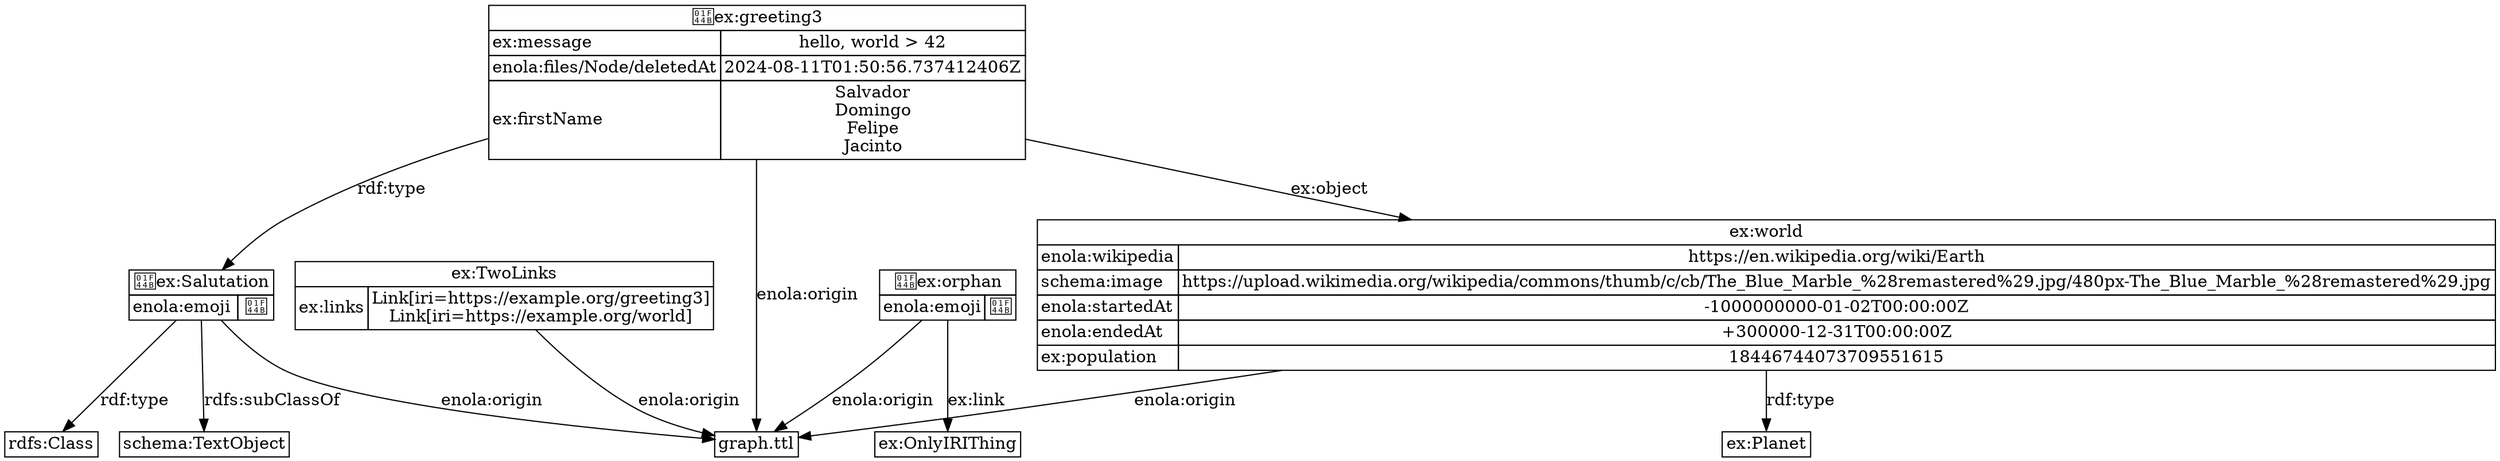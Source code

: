 digraph {
  "https://example.org/Salutation" [shape=plain label=<<TABLE BORDER="0" CELLBORDER="1" CELLSPACING="0">
    <TR><TD COLSPAN="2">👋ex:Salutation</TD></TR>
    <TR><TD ALIGN="left">enola:emoji</TD><TD>👋</TD></TR>
  </TABLE>>]
  "https://example.org/Salutation" -> "http://www.w3.org/2000/01/rdf-schema#Class" [label="rdf:type"]
  "https://example.org/Salutation" -> "https://schema.org/TextObject" [label="rdfs:subClassOf"]
  "https://example.org/Salutation" -> "classpath:/graph.ttl" [label="enola:origin"]

  "https://example.org/TwoLinks" [shape=plain label=<<TABLE BORDER="0" CELLBORDER="1" CELLSPACING="0">
    <TR><TD COLSPAN="2">ex:TwoLinks</TD></TR>
    <TR><TD ALIGN="left">ex:links</TD><TD>Link[iri=https://example.org/greeting3]<BR/>Link[iri=https://example.org/world]<BR/></TD></TR>
  </TABLE>>]
  "https://example.org/TwoLinks" -> "classpath:/graph.ttl" [label="enola:origin"]

  "https://example.org/greeting3" [shape=plain label=<<TABLE BORDER="0" CELLBORDER="1" CELLSPACING="0">
    <TR><TD COLSPAN="2">👋ex:greeting3</TD></TR>
    <TR><TD ALIGN="left">ex:message</TD><TD>hello, world &gt; 42</TD></TR>
    <TR><TD ALIGN="left">enola:files/Node/deletedAt</TD><TD>2024-08-11T01:50:56.737412406Z</TD></TR>
    <TR><TD ALIGN="left">ex:firstName</TD><TD>Salvador<BR/>Domingo<BR/>Felipe<BR/>Jacinto<BR/></TD></TR>
  </TABLE>>]
  "https://example.org/greeting3" -> "https://example.org/Salutation" [label="rdf:type"]
  "https://example.org/greeting3" -> "https://example.org/world" [label="ex:object"]
  "https://example.org/greeting3" -> "classpath:/graph.ttl" [label="enola:origin"]

  "https://example.org/orphan" [shape=plain label=<<TABLE BORDER="0" CELLBORDER="1" CELLSPACING="0">
    <TR><TD COLSPAN="2">👋ex:orphan</TD></TR>
    <TR><TD ALIGN="left">enola:emoji</TD><TD>👋</TD></TR>
  </TABLE>>]
  "https://example.org/orphan" -> "https://example.org/OnlyIRIThing" [label="ex:link"]
  "https://example.org/orphan" -> "classpath:/graph.ttl" [label="enola:origin"]

  "https://example.org/world" [shape=plain label=<<TABLE BORDER="0" CELLBORDER="1" CELLSPACING="0">
    <TR><TD COLSPAN="2">ex:world</TD></TR>
    <TR><TD ALIGN="left">enola:wikipedia</TD><TD>https://en.wikipedia.org/wiki/Earth</TD></TR>
    <TR><TD ALIGN="left">schema:image</TD><TD>https://upload.wikimedia.org/wikipedia/commons/thumb/c/cb/The_Blue_Marble_%28remastered%29.jpg/480px-The_Blue_Marble_%28remastered%29.jpg</TD></TR>
    <TR><TD ALIGN="left">enola:startedAt</TD><TD>-1000000000-01-02T00:00:00Z</TD></TR>
    <TR><TD ALIGN="left">enola:endedAt</TD><TD>+300000-12-31T00:00:00Z</TD></TR>
    <TR><TD ALIGN="left">ex:population</TD><TD>18446744073709551615</TD></TR>
  </TABLE>>]
  "https://example.org/world" -> "https://example.org/Planet" [label="rdf:type"]
  "https://example.org/world" -> "classpath:/graph.ttl" [label="enola:origin"]

  "classpath:/graph.ttl" [shape=plain label=<<TABLE BORDER="0" CELLBORDER="1" CELLSPACING="0">
    <TR><TD COLSPAN="2">graph.ttl</TD></TR>
  </TABLE>>]

  "https://schema.org/TextObject" [shape=plain label=<<TABLE BORDER="0" CELLBORDER="1" CELLSPACING="0">
    <TR><TD COLSPAN="2">schema:TextObject</TD></TR>
  </TABLE>>]

  "https://example.org/OnlyIRIThing" [shape=plain label=<<TABLE BORDER="0" CELLBORDER="1" CELLSPACING="0">
    <TR><TD COLSPAN="2">ex:OnlyIRIThing</TD></TR>
  </TABLE>>]

  "http://www.w3.org/2000/01/rdf-schema#Class" [shape=plain label=<<TABLE BORDER="0" CELLBORDER="1" CELLSPACING="0">
    <TR><TD COLSPAN="2">rdfs:Class</TD></TR>
  </TABLE>>]

  "https://example.org/Planet" [shape=plain label=<<TABLE BORDER="0" CELLBORDER="1" CELLSPACING="0">
    <TR><TD COLSPAN="2">ex:Planet</TD></TR>
  </TABLE>>]

}
